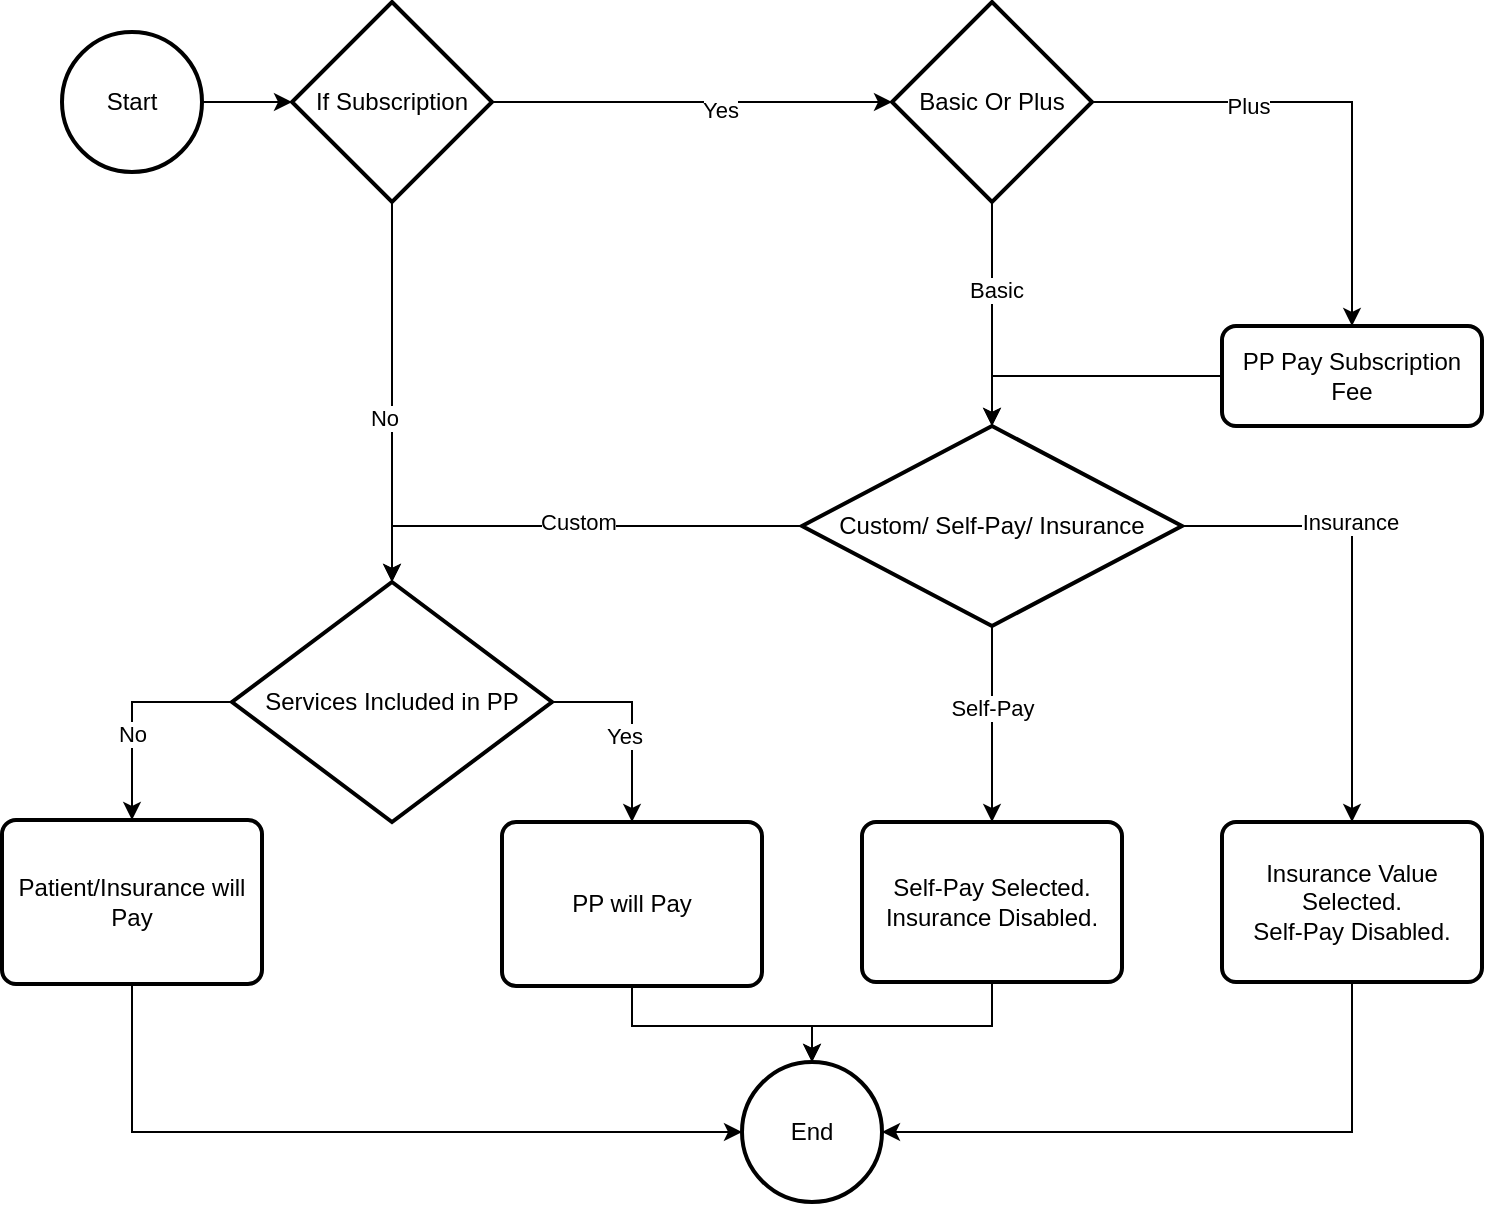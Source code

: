 <mxfile version="22.1.15" type="github">
  <diagram name="Page-1" id="YWQw5qrOwP-W0zatedrQ">
    <mxGraphModel dx="2390" dy="1563" grid="1" gridSize="10" guides="1" tooltips="1" connect="1" arrows="1" fold="1" page="1" pageScale="1" pageWidth="850" pageHeight="1100" math="0" shadow="0">
      <root>
        <mxCell id="0" />
        <mxCell id="1" parent="0" />
        <mxCell id="t3QVjbhl3cxWiVNiCSv1-1" style="edgeStyle=orthogonalEdgeStyle;rounded=0;orthogonalLoop=1;jettySize=auto;html=1;entryX=0;entryY=0.5;entryDx=0;entryDy=0;entryPerimeter=0;" parent="1" source="t3QVjbhl3cxWiVNiCSv1-2" target="d7_KTHSuYhrXq9YDZ4VX-1" edge="1">
          <mxGeometry relative="1" as="geometry">
            <mxPoint x="235" y="260" as="targetPoint" />
          </mxGeometry>
        </mxCell>
        <mxCell id="t3QVjbhl3cxWiVNiCSv1-2" value="Start" style="strokeWidth=2;html=1;shape=mxgraph.flowchart.start_2;whiteSpace=wrap;" parent="1" vertex="1">
          <mxGeometry x="80" y="245" width="70" height="70" as="geometry" />
        </mxCell>
        <mxCell id="t3QVjbhl3cxWiVNiCSv1-17" style="edgeStyle=orthogonalEdgeStyle;rounded=0;orthogonalLoop=1;jettySize=auto;html=1;exitX=0.5;exitY=1;exitDx=0;exitDy=0;exitPerimeter=0;entryX=0.5;entryY=0;entryDx=0;entryDy=0;entryPerimeter=0;" parent="1" source="d7_KTHSuYhrXq9YDZ4VX-3" target="d7_KTHSuYhrXq9YDZ4VX-9" edge="1">
          <mxGeometry relative="1" as="geometry">
            <mxPoint x="650" y="162" as="sourcePoint" />
            <mxPoint x="460" y="422" as="targetPoint" />
            <Array as="points">
              <mxPoint x="545" y="330" />
            </Array>
          </mxGeometry>
        </mxCell>
        <mxCell id="jahEECcXNTnNP8LuTTfI-3" value="Basic" style="edgeLabel;html=1;align=center;verticalAlign=middle;resizable=0;points=[];" vertex="1" connectable="0" parent="t3QVjbhl3cxWiVNiCSv1-17">
          <mxGeometry x="-0.227" y="2" relative="1" as="geometry">
            <mxPoint as="offset" />
          </mxGeometry>
        </mxCell>
        <mxCell id="t3QVjbhl3cxWiVNiCSv1-19" style="edgeStyle=orthogonalEdgeStyle;rounded=0;orthogonalLoop=1;jettySize=auto;html=1;entryX=0;entryY=0.5;entryDx=0;entryDy=0;exitX=1;exitY=0.5;exitDx=0;exitDy=0;exitPerimeter=0;entryPerimeter=0;" parent="1" source="d7_KTHSuYhrXq9YDZ4VX-1" target="d7_KTHSuYhrXq9YDZ4VX-3" edge="1">
          <mxGeometry relative="1" as="geometry">
            <mxPoint x="270" y="175" as="sourcePoint" />
            <mxPoint x="390" y="175" as="targetPoint" />
          </mxGeometry>
        </mxCell>
        <mxCell id="t3QVjbhl3cxWiVNiCSv1-20" value="Yes" style="edgeLabel;html=1;align=center;verticalAlign=middle;resizable=0;points=[];" parent="t3QVjbhl3cxWiVNiCSv1-19" vertex="1" connectable="0">
          <mxGeometry x="0.133" y="-4" relative="1" as="geometry">
            <mxPoint as="offset" />
          </mxGeometry>
        </mxCell>
        <mxCell id="d7_KTHSuYhrXq9YDZ4VX-1" value="If Subscription" style="strokeWidth=2;html=1;shape=mxgraph.flowchart.decision;whiteSpace=wrap;" parent="1" vertex="1">
          <mxGeometry x="195" y="230" width="100" height="100" as="geometry" />
        </mxCell>
        <mxCell id="d7_KTHSuYhrXq9YDZ4VX-3" value="Basic Or Plus" style="strokeWidth=2;html=1;shape=mxgraph.flowchart.decision;whiteSpace=wrap;" parent="1" vertex="1">
          <mxGeometry x="495" y="230" width="100" height="100" as="geometry" />
        </mxCell>
        <mxCell id="d7_KTHSuYhrXq9YDZ4VX-4" style="edgeStyle=orthogonalEdgeStyle;rounded=0;orthogonalLoop=1;jettySize=auto;html=1;exitX=1;exitY=0.5;exitDx=0;exitDy=0;exitPerimeter=0;entryX=0.5;entryY=0;entryDx=0;entryDy=0;" parent="1" source="d7_KTHSuYhrXq9YDZ4VX-3" target="d7_KTHSuYhrXq9YDZ4VX-7" edge="1">
          <mxGeometry relative="1" as="geometry">
            <mxPoint x="740" y="242" as="sourcePoint" />
            <mxPoint x="750" y="442" as="targetPoint" />
          </mxGeometry>
        </mxCell>
        <mxCell id="jahEECcXNTnNP8LuTTfI-2" value="Plus" style="edgeLabel;html=1;align=center;verticalAlign=middle;resizable=0;points=[];" vertex="1" connectable="0" parent="d7_KTHSuYhrXq9YDZ4VX-4">
          <mxGeometry x="-0.356" y="-2" relative="1" as="geometry">
            <mxPoint as="offset" />
          </mxGeometry>
        </mxCell>
        <mxCell id="d7_KTHSuYhrXq9YDZ4VX-7" value="PP Pay Subscription Fee" style="rounded=1;whiteSpace=wrap;html=1;absoluteArcSize=1;arcSize=14;strokeWidth=2;" parent="1" vertex="1">
          <mxGeometry x="660" y="392" width="130" height="50" as="geometry" />
        </mxCell>
        <mxCell id="d7_KTHSuYhrXq9YDZ4VX-9" value="Custom/ Self-Pay/ Insurance" style="strokeWidth=2;html=1;shape=mxgraph.flowchart.decision;whiteSpace=wrap;" parent="1" vertex="1">
          <mxGeometry x="450" y="442" width="190" height="100" as="geometry" />
        </mxCell>
        <mxCell id="d7_KTHSuYhrXq9YDZ4VX-10" style="edgeStyle=orthogonalEdgeStyle;rounded=0;orthogonalLoop=1;jettySize=auto;html=1;exitX=0;exitY=0.5;exitDx=0;exitDy=0;entryX=0.5;entryY=0;entryDx=0;entryDy=0;entryPerimeter=0;" parent="1" source="d7_KTHSuYhrXq9YDZ4VX-7" target="d7_KTHSuYhrXq9YDZ4VX-9" edge="1">
          <mxGeometry relative="1" as="geometry">
            <mxPoint x="580" y="267" as="sourcePoint" />
            <mxPoint x="555" y="512" as="targetPoint" />
            <Array as="points">
              <mxPoint x="545" y="417" />
            </Array>
          </mxGeometry>
        </mxCell>
        <mxCell id="d7_KTHSuYhrXq9YDZ4VX-13" value="Self-Pay Selected.&lt;br&gt;Insurance Disabled." style="rounded=1;whiteSpace=wrap;html=1;absoluteArcSize=1;arcSize=14;strokeWidth=2;" parent="1" vertex="1">
          <mxGeometry x="480" y="640" width="130" height="80" as="geometry" />
        </mxCell>
        <mxCell id="d7_KTHSuYhrXq9YDZ4VX-14" value="Insurance Value Selected.&lt;br&gt;Self-Pay Disabled." style="rounded=1;whiteSpace=wrap;html=1;absoluteArcSize=1;arcSize=14;strokeWidth=2;" parent="1" vertex="1">
          <mxGeometry x="660" y="640" width="130" height="80" as="geometry" />
        </mxCell>
        <mxCell id="d7_KTHSuYhrXq9YDZ4VX-15" value="Services Included in PP" style="strokeWidth=2;html=1;shape=mxgraph.flowchart.decision;whiteSpace=wrap;" parent="1" vertex="1">
          <mxGeometry x="165" y="520" width="160" height="120" as="geometry" />
        </mxCell>
        <mxCell id="d7_KTHSuYhrXq9YDZ4VX-16" style="edgeStyle=orthogonalEdgeStyle;rounded=0;orthogonalLoop=1;jettySize=auto;html=1;exitX=1;exitY=0.5;exitDx=0;exitDy=0;exitPerimeter=0;entryX=0.5;entryY=0;entryDx=0;entryDy=0;" parent="1" source="d7_KTHSuYhrXq9YDZ4VX-9" target="d7_KTHSuYhrXq9YDZ4VX-14" edge="1">
          <mxGeometry relative="1" as="geometry">
            <mxPoint x="410" y="461" as="sourcePoint" />
            <mxPoint x="410" y="551" as="targetPoint" />
          </mxGeometry>
        </mxCell>
        <mxCell id="d7_KTHSuYhrXq9YDZ4VX-25" value="Insurance" style="edgeLabel;html=1;align=center;verticalAlign=middle;resizable=0;points=[];" parent="d7_KTHSuYhrXq9YDZ4VX-16" vertex="1" connectable="0">
          <mxGeometry x="-0.278" y="2" relative="1" as="geometry">
            <mxPoint as="offset" />
          </mxGeometry>
        </mxCell>
        <mxCell id="d7_KTHSuYhrXq9YDZ4VX-18" style="edgeStyle=orthogonalEdgeStyle;rounded=0;orthogonalLoop=1;jettySize=auto;html=1;exitX=0.5;exitY=1;exitDx=0;exitDy=0;exitPerimeter=0;entryX=0.5;entryY=0;entryDx=0;entryDy=0;" parent="1" source="d7_KTHSuYhrXq9YDZ4VX-9" target="d7_KTHSuYhrXq9YDZ4VX-13" edge="1">
          <mxGeometry relative="1" as="geometry">
            <mxPoint x="545" y="520" as="sourcePoint" />
            <mxPoint x="850" y="772" as="targetPoint" />
          </mxGeometry>
        </mxCell>
        <mxCell id="d7_KTHSuYhrXq9YDZ4VX-19" value="Self-Pay" style="edgeLabel;html=1;align=center;verticalAlign=middle;resizable=0;points=[];" parent="d7_KTHSuYhrXq9YDZ4VX-18" vertex="1" connectable="0">
          <mxGeometry x="-0.164" relative="1" as="geometry">
            <mxPoint as="offset" />
          </mxGeometry>
        </mxCell>
        <mxCell id="d7_KTHSuYhrXq9YDZ4VX-20" style="edgeStyle=orthogonalEdgeStyle;rounded=0;orthogonalLoop=1;jettySize=auto;html=1;entryX=0.5;entryY=0;entryDx=0;entryDy=0;entryPerimeter=0;exitX=0;exitY=0.5;exitDx=0;exitDy=0;exitPerimeter=0;" parent="1" source="d7_KTHSuYhrXq9YDZ4VX-9" target="d7_KTHSuYhrXq9YDZ4VX-15" edge="1">
          <mxGeometry relative="1" as="geometry">
            <mxPoint x="200" y="500" as="sourcePoint" />
            <mxPoint x="570" y="542" as="targetPoint" />
          </mxGeometry>
        </mxCell>
        <mxCell id="d7_KTHSuYhrXq9YDZ4VX-35" value="Custom" style="edgeLabel;html=1;align=center;verticalAlign=middle;resizable=0;points=[];" parent="d7_KTHSuYhrXq9YDZ4VX-20" vertex="1" connectable="0">
          <mxGeometry x="-0.035" y="-2" relative="1" as="geometry">
            <mxPoint as="offset" />
          </mxGeometry>
        </mxCell>
        <mxCell id="d7_KTHSuYhrXq9YDZ4VX-22" value="PP will Pay" style="rounded=1;whiteSpace=wrap;html=1;absoluteArcSize=1;arcSize=14;strokeWidth=2;" parent="1" vertex="1">
          <mxGeometry x="300" y="640" width="130" height="82" as="geometry" />
        </mxCell>
        <mxCell id="d7_KTHSuYhrXq9YDZ4VX-23" value="Patient/Insurance will Pay" style="rounded=1;whiteSpace=wrap;html=1;absoluteArcSize=1;arcSize=14;strokeWidth=2;" parent="1" vertex="1">
          <mxGeometry x="50" y="639" width="130" height="82" as="geometry" />
        </mxCell>
        <mxCell id="d7_KTHSuYhrXq9YDZ4VX-29" style="edgeStyle=orthogonalEdgeStyle;rounded=0;orthogonalLoop=1;jettySize=auto;html=1;entryX=0.5;entryY=0;entryDx=0;entryDy=0;exitX=1;exitY=0.5;exitDx=0;exitDy=0;exitPerimeter=0;" parent="1" source="d7_KTHSuYhrXq9YDZ4VX-15" target="d7_KTHSuYhrXq9YDZ4VX-22" edge="1">
          <mxGeometry relative="1" as="geometry">
            <mxPoint x="-220" y="110" as="sourcePoint" />
            <mxPoint x="120" y="171" as="targetPoint" />
          </mxGeometry>
        </mxCell>
        <mxCell id="d7_KTHSuYhrXq9YDZ4VX-30" value="Yes" style="edgeLabel;html=1;align=center;verticalAlign=middle;resizable=0;points=[];" parent="d7_KTHSuYhrXq9YDZ4VX-29" vertex="1" connectable="0">
          <mxGeometry x="0.133" y="-4" relative="1" as="geometry">
            <mxPoint as="offset" />
          </mxGeometry>
        </mxCell>
        <mxCell id="d7_KTHSuYhrXq9YDZ4VX-31" style="edgeStyle=orthogonalEdgeStyle;rounded=0;orthogonalLoop=1;jettySize=auto;html=1;exitX=0;exitY=0.5;exitDx=0;exitDy=0;exitPerimeter=0;" parent="1" source="d7_KTHSuYhrXq9YDZ4VX-15" target="d7_KTHSuYhrXq9YDZ4VX-23" edge="1">
          <mxGeometry relative="1" as="geometry">
            <mxPoint x="-210" y="115" as="sourcePoint" />
            <mxPoint x="130" y="181" as="targetPoint" />
          </mxGeometry>
        </mxCell>
        <mxCell id="d7_KTHSuYhrXq9YDZ4VX-33" value="No" style="edgeLabel;html=1;align=center;verticalAlign=middle;resizable=0;points=[];" parent="d7_KTHSuYhrXq9YDZ4VX-31" vertex="1" connectable="0">
          <mxGeometry x="0.2" relative="1" as="geometry">
            <mxPoint as="offset" />
          </mxGeometry>
        </mxCell>
        <mxCell id="d7_KTHSuYhrXq9YDZ4VX-34" value="End" style="strokeWidth=2;html=1;shape=mxgraph.flowchart.start_2;whiteSpace=wrap;" parent="1" vertex="1">
          <mxGeometry x="420" y="760" width="70" height="70" as="geometry" />
        </mxCell>
        <mxCell id="d7_KTHSuYhrXq9YDZ4VX-39" style="edgeStyle=orthogonalEdgeStyle;rounded=0;orthogonalLoop=1;jettySize=auto;html=1;exitX=0.5;exitY=1;exitDx=0;exitDy=0;entryX=0;entryY=0.5;entryDx=0;entryDy=0;entryPerimeter=0;" parent="1" source="d7_KTHSuYhrXq9YDZ4VX-23" target="d7_KTHSuYhrXq9YDZ4VX-34" edge="1">
          <mxGeometry relative="1" as="geometry">
            <mxPoint x="175" y="590" as="sourcePoint" />
            <mxPoint x="135" y="730" as="targetPoint" />
          </mxGeometry>
        </mxCell>
        <mxCell id="d7_KTHSuYhrXq9YDZ4VX-41" style="edgeStyle=orthogonalEdgeStyle;rounded=0;orthogonalLoop=1;jettySize=auto;html=1;exitX=0.5;exitY=1;exitDx=0;exitDy=0;entryX=0.5;entryY=0;entryDx=0;entryDy=0;entryPerimeter=0;" parent="1" source="d7_KTHSuYhrXq9YDZ4VX-22" target="d7_KTHSuYhrXq9YDZ4VX-34" edge="1">
          <mxGeometry relative="1" as="geometry">
            <mxPoint x="365" y="760" as="sourcePoint" />
            <mxPoint x="455" y="762" as="targetPoint" />
            <Array as="points">
              <mxPoint x="365" y="742" />
              <mxPoint x="455" y="742" />
            </Array>
          </mxGeometry>
        </mxCell>
        <mxCell id="d7_KTHSuYhrXq9YDZ4VX-43" style="edgeStyle=orthogonalEdgeStyle;rounded=0;orthogonalLoop=1;jettySize=auto;html=1;exitX=0.5;exitY=1;exitDx=0;exitDy=0;entryX=0.5;entryY=0;entryDx=0;entryDy=0;entryPerimeter=0;" parent="1" source="d7_KTHSuYhrXq9YDZ4VX-13" target="d7_KTHSuYhrXq9YDZ4VX-34" edge="1">
          <mxGeometry relative="1" as="geometry">
            <mxPoint x="195" y="562" as="sourcePoint" />
            <mxPoint x="455" y="762" as="targetPoint" />
            <Array as="points">
              <mxPoint x="545" y="742" />
              <mxPoint x="455" y="742" />
            </Array>
          </mxGeometry>
        </mxCell>
        <mxCell id="d7_KTHSuYhrXq9YDZ4VX-45" style="edgeStyle=orthogonalEdgeStyle;rounded=0;orthogonalLoop=1;jettySize=auto;html=1;exitX=0.5;exitY=1;exitDx=0;exitDy=0;entryX=1;entryY=0.5;entryDx=0;entryDy=0;entryPerimeter=0;" parent="1" source="d7_KTHSuYhrXq9YDZ4VX-14" target="d7_KTHSuYhrXq9YDZ4VX-34" edge="1">
          <mxGeometry relative="1" as="geometry">
            <mxPoint x="205" y="620" as="sourcePoint" />
            <mxPoint x="165" y="760" as="targetPoint" />
          </mxGeometry>
        </mxCell>
        <mxCell id="jahEECcXNTnNP8LuTTfI-4" style="edgeStyle=orthogonalEdgeStyle;rounded=0;orthogonalLoop=1;jettySize=auto;html=1;entryX=0.5;entryY=0;entryDx=0;entryDy=0;exitX=0.5;exitY=1;exitDx=0;exitDy=0;exitPerimeter=0;entryPerimeter=0;" edge="1" parent="1" source="d7_KTHSuYhrXq9YDZ4VX-1" target="d7_KTHSuYhrXq9YDZ4VX-15">
          <mxGeometry relative="1" as="geometry">
            <mxPoint x="305" y="290" as="sourcePoint" />
            <mxPoint x="505" y="290" as="targetPoint" />
          </mxGeometry>
        </mxCell>
        <mxCell id="jahEECcXNTnNP8LuTTfI-5" value="No" style="edgeLabel;html=1;align=center;verticalAlign=middle;resizable=0;points=[];" vertex="1" connectable="0" parent="jahEECcXNTnNP8LuTTfI-4">
          <mxGeometry x="0.133" y="-4" relative="1" as="geometry">
            <mxPoint as="offset" />
          </mxGeometry>
        </mxCell>
      </root>
    </mxGraphModel>
  </diagram>
</mxfile>
